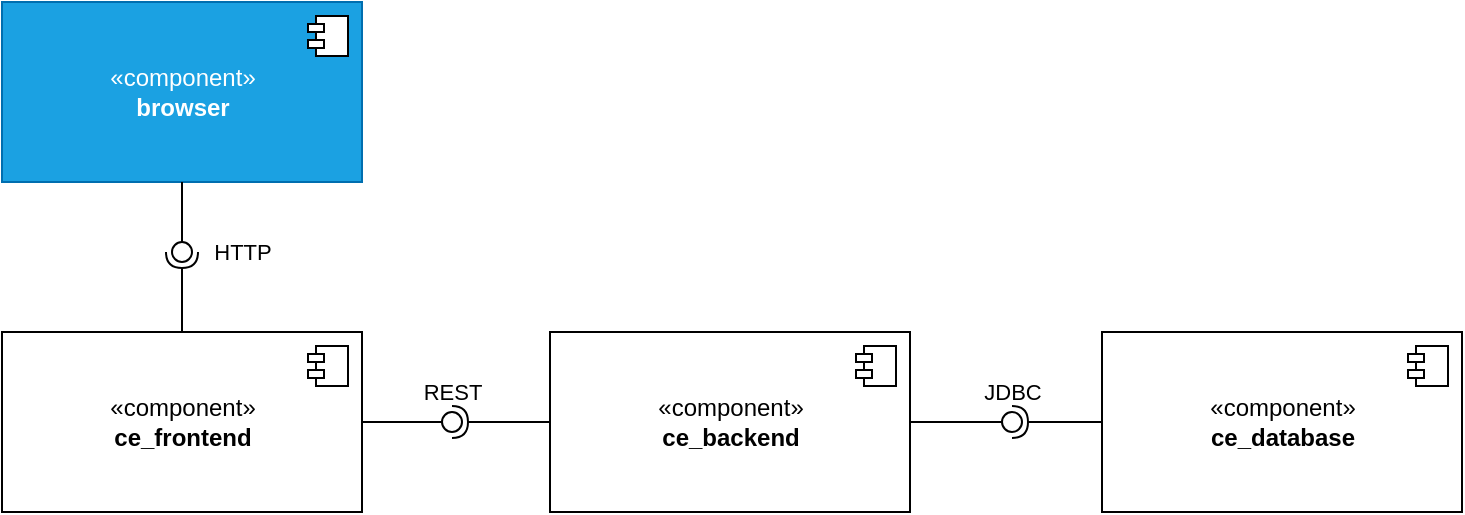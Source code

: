 <mxfile>
    <diagram id="4V_vH7X9V409Hf5YSz32" name="Seite-1">
        <mxGraphModel dx="820" dy="478" grid="1" gridSize="10" guides="1" tooltips="1" connect="1" arrows="1" fold="1" page="1" pageScale="1" pageWidth="827" pageHeight="1169" math="0" shadow="0">
            <root>
                <mxCell id="0"/>
                <mxCell id="1" parent="0"/>
                <mxCell id="bPr4eD3hPjIn_2vaylvb-1" value="«component»&lt;br&gt;&lt;b&gt;ce_frontend&lt;/b&gt;" style="html=1;dropTarget=0;" parent="1" vertex="1">
                    <mxGeometry x="40" y="585" width="180" height="90" as="geometry"/>
                </mxCell>
                <mxCell id="bPr4eD3hPjIn_2vaylvb-2" value="" style="shape=module;jettyWidth=8;jettyHeight=4;" parent="bPr4eD3hPjIn_2vaylvb-1" vertex="1">
                    <mxGeometry x="1" width="20" height="20" relative="1" as="geometry">
                        <mxPoint x="-27" y="7" as="offset"/>
                    </mxGeometry>
                </mxCell>
                <mxCell id="bPr4eD3hPjIn_2vaylvb-3" value="«component»&lt;br&gt;&lt;b&gt;ce_backend&lt;/b&gt;" style="html=1;dropTarget=0;" parent="1" vertex="1">
                    <mxGeometry x="314" y="585" width="180" height="90" as="geometry"/>
                </mxCell>
                <mxCell id="bPr4eD3hPjIn_2vaylvb-4" value="" style="shape=module;jettyWidth=8;jettyHeight=4;" parent="bPr4eD3hPjIn_2vaylvb-3" vertex="1">
                    <mxGeometry x="1" width="20" height="20" relative="1" as="geometry">
                        <mxPoint x="-27" y="7" as="offset"/>
                    </mxGeometry>
                </mxCell>
                <mxCell id="bPr4eD3hPjIn_2vaylvb-5" value="«component»&lt;br&gt;&lt;b&gt;ce_database&lt;/b&gt;" style="html=1;dropTarget=0;" parent="1" vertex="1">
                    <mxGeometry x="590" y="585" width="180" height="90" as="geometry"/>
                </mxCell>
                <mxCell id="bPr4eD3hPjIn_2vaylvb-6" value="" style="shape=module;jettyWidth=8;jettyHeight=4;" parent="bPr4eD3hPjIn_2vaylvb-5" vertex="1">
                    <mxGeometry x="1" width="20" height="20" relative="1" as="geometry">
                        <mxPoint x="-27" y="7" as="offset"/>
                    </mxGeometry>
                </mxCell>
                <mxCell id="bPr4eD3hPjIn_2vaylvb-7" value="REST" style="rounded=0;orthogonalLoop=1;jettySize=auto;html=1;endArrow=none;endFill=0;sketch=0;sourcePerimeterSpacing=0;targetPerimeterSpacing=0;exitX=1;exitY=0.5;exitDx=0;exitDy=0;" parent="1" source="bPr4eD3hPjIn_2vaylvb-1" target="bPr4eD3hPjIn_2vaylvb-9" edge="1">
                    <mxGeometry x="1" y="16" relative="1" as="geometry">
                        <mxPoint x="380" y="680" as="sourcePoint"/>
                        <mxPoint x="5" y="1" as="offset"/>
                    </mxGeometry>
                </mxCell>
                <mxCell id="bPr4eD3hPjIn_2vaylvb-8" value="" style="rounded=0;orthogonalLoop=1;jettySize=auto;html=1;endArrow=halfCircle;endFill=0;entryX=0.5;entryY=0.5;endSize=6;strokeWidth=1;sketch=0;exitX=0;exitY=0.5;exitDx=0;exitDy=0;" parent="1" source="bPr4eD3hPjIn_2vaylvb-3" target="bPr4eD3hPjIn_2vaylvb-9" edge="1">
                    <mxGeometry relative="1" as="geometry">
                        <mxPoint x="420" y="680" as="sourcePoint"/>
                    </mxGeometry>
                </mxCell>
                <mxCell id="bPr4eD3hPjIn_2vaylvb-9" value="" style="ellipse;whiteSpace=wrap;html=1;align=center;aspect=fixed;resizable=0;points=[];outlineConnect=0;sketch=0;" parent="1" vertex="1">
                    <mxGeometry x="260" y="625" width="10" height="10" as="geometry"/>
                </mxCell>
                <mxCell id="bPr4eD3hPjIn_2vaylvb-10" value="JDBC" style="rounded=0;orthogonalLoop=1;jettySize=auto;html=1;endArrow=none;endFill=0;sketch=0;sourcePerimeterSpacing=0;targetPerimeterSpacing=0;exitX=1;exitY=0.5;exitDx=0;exitDy=0;" parent="1" source="bPr4eD3hPjIn_2vaylvb-3" target="bPr4eD3hPjIn_2vaylvb-12" edge="1">
                    <mxGeometry x="1" y="16" relative="1" as="geometry">
                        <mxPoint x="380" y="680" as="sourcePoint"/>
                        <mxPoint x="5" y="1" as="offset"/>
                    </mxGeometry>
                </mxCell>
                <mxCell id="bPr4eD3hPjIn_2vaylvb-11" value="" style="rounded=0;orthogonalLoop=1;jettySize=auto;html=1;endArrow=halfCircle;endFill=0;entryX=0.5;entryY=0.5;endSize=6;strokeWidth=1;sketch=0;exitX=0;exitY=0.5;exitDx=0;exitDy=0;" parent="1" source="bPr4eD3hPjIn_2vaylvb-5" target="bPr4eD3hPjIn_2vaylvb-12" edge="1">
                    <mxGeometry relative="1" as="geometry">
                        <mxPoint x="420" y="680" as="sourcePoint"/>
                    </mxGeometry>
                </mxCell>
                <mxCell id="bPr4eD3hPjIn_2vaylvb-12" value="" style="ellipse;whiteSpace=wrap;html=1;align=center;aspect=fixed;resizable=0;points=[];outlineConnect=0;sketch=0;" parent="1" vertex="1">
                    <mxGeometry x="540" y="625" width="10" height="10" as="geometry"/>
                </mxCell>
                <mxCell id="bPr4eD3hPjIn_2vaylvb-13" value="«component»&lt;br&gt;&lt;b&gt;browser&lt;/b&gt;" style="html=1;dropTarget=0;fillColor=#1ba1e2;strokeColor=#006EAF;fontColor=#ffffff;" parent="1" vertex="1">
                    <mxGeometry x="40" y="420" width="180" height="90" as="geometry"/>
                </mxCell>
                <mxCell id="bPr4eD3hPjIn_2vaylvb-14" value="" style="shape=module;jettyWidth=8;jettyHeight=4;" parent="bPr4eD3hPjIn_2vaylvb-13" vertex="1">
                    <mxGeometry x="1" width="20" height="20" relative="1" as="geometry">
                        <mxPoint x="-27" y="7" as="offset"/>
                    </mxGeometry>
                </mxCell>
                <mxCell id="bPr4eD3hPjIn_2vaylvb-15" value="HTTP" style="rounded=0;orthogonalLoop=1;jettySize=auto;html=1;endArrow=none;endFill=0;sketch=0;sourcePerimeterSpacing=0;targetPerimeterSpacing=0;exitX=0.5;exitY=1;exitDx=0;exitDy=0;" parent="1" source="bPr4eD3hPjIn_2vaylvb-13" target="bPr4eD3hPjIn_2vaylvb-17" edge="1">
                    <mxGeometry x="1" y="30" relative="1" as="geometry">
                        <mxPoint x="360" y="535" as="sourcePoint"/>
                        <mxPoint y="5" as="offset"/>
                    </mxGeometry>
                </mxCell>
                <mxCell id="bPr4eD3hPjIn_2vaylvb-16" value="" style="rounded=0;orthogonalLoop=1;jettySize=auto;html=1;endArrow=halfCircle;endFill=0;entryX=0.5;entryY=0.5;endSize=6;strokeWidth=1;sketch=0;exitX=0.5;exitY=0;exitDx=0;exitDy=0;" parent="1" source="bPr4eD3hPjIn_2vaylvb-1" target="bPr4eD3hPjIn_2vaylvb-17" edge="1">
                    <mxGeometry relative="1" as="geometry">
                        <mxPoint x="400" y="535" as="sourcePoint"/>
                    </mxGeometry>
                </mxCell>
                <mxCell id="bPr4eD3hPjIn_2vaylvb-17" value="" style="ellipse;whiteSpace=wrap;html=1;align=center;aspect=fixed;resizable=0;points=[];outlineConnect=0;sketch=0;" parent="1" vertex="1">
                    <mxGeometry x="125" y="540" width="10" height="10" as="geometry"/>
                </mxCell>
            </root>
        </mxGraphModel>
    </diagram>
</mxfile>